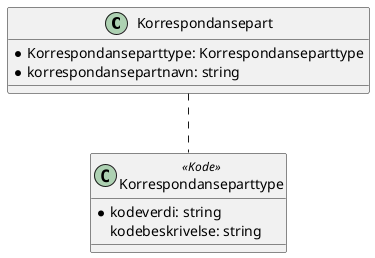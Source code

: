 @startuml

class Korrespondansepart {
    *Korrespondanseparttype: Korrespondanseparttype
    *korrespondansepartnavn: string
}

Korrespondansepart .. Korrespondanseparttype

class Korrespondanseparttype <<Kode>> {
    *kodeverdi: string
    kodebeskrivelse: string
}

@enduml